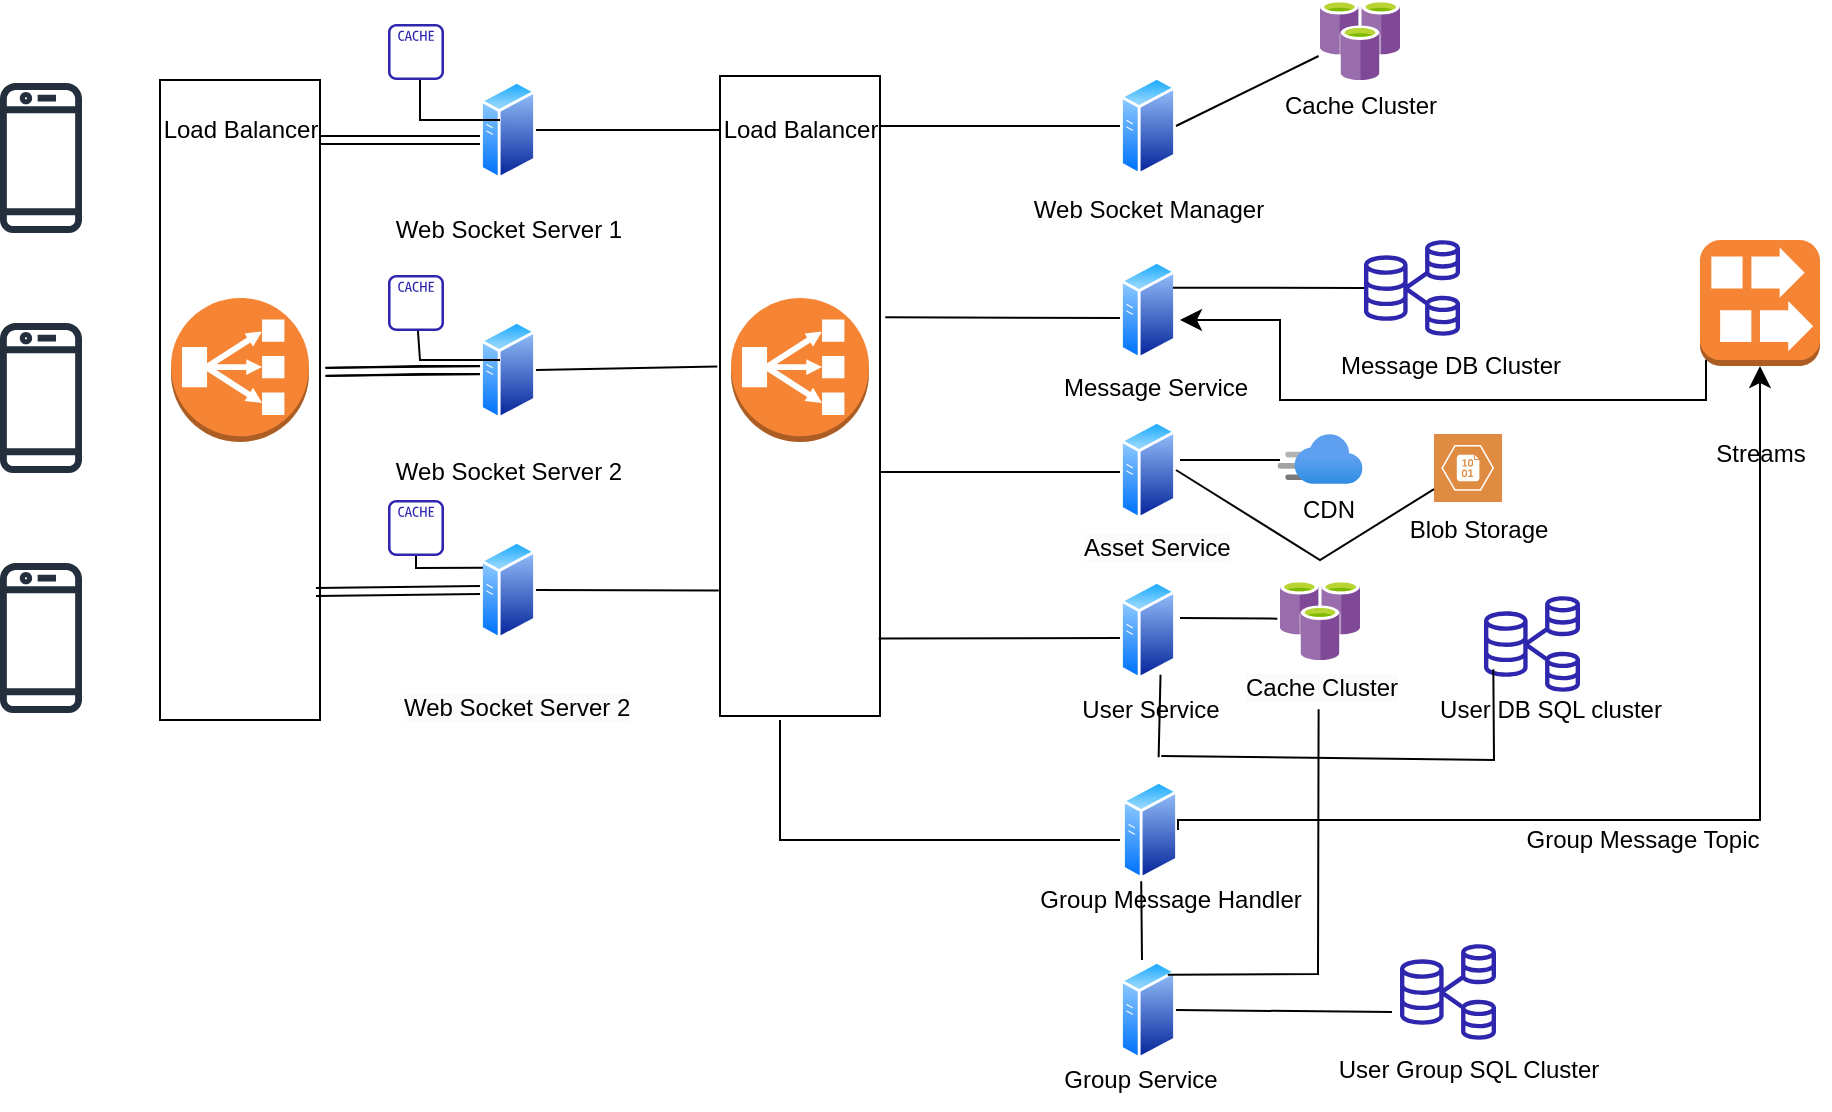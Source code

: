 <mxfile version="20.8.23" type="device"><diagram name="Page-1" id="G6wXpn4AYg79h1xgHuey"><mxGraphModel dx="794" dy="430" grid="1" gridSize="10" guides="1" tooltips="1" connect="1" arrows="1" fold="1" page="1" pageScale="1" pageWidth="850" pageHeight="1100" math="0" shadow="0"><root><mxCell id="0"/><mxCell id="1" parent="0"/><mxCell id="rTha-G-mv7_TyrES1liU-1" value="" style="sketch=0;outlineConnect=0;fontColor=#232F3E;gradientColor=none;fillColor=#232F3D;strokeColor=none;dashed=0;verticalLabelPosition=bottom;verticalAlign=top;align=center;html=1;fontSize=12;fontStyle=0;aspect=fixed;pointerEvents=1;shape=mxgraph.aws4.mobile_client;" vertex="1" parent="1"><mxGeometry x="40" y="40" width="41" height="78" as="geometry"/></mxCell><mxCell id="rTha-G-mv7_TyrES1liU-2" value="" style="sketch=0;outlineConnect=0;fontColor=#232F3E;gradientColor=none;fillColor=#232F3D;strokeColor=none;dashed=0;verticalLabelPosition=bottom;verticalAlign=top;align=center;html=1;fontSize=12;fontStyle=0;aspect=fixed;pointerEvents=1;shape=mxgraph.aws4.mobile_client;" vertex="1" parent="1"><mxGeometry x="40" y="280" width="41" height="78" as="geometry"/></mxCell><mxCell id="rTha-G-mv7_TyrES1liU-3" value="" style="sketch=0;outlineConnect=0;fontColor=#232F3E;gradientColor=none;fillColor=#232F3D;strokeColor=none;dashed=0;verticalLabelPosition=bottom;verticalAlign=top;align=center;html=1;fontSize=12;fontStyle=0;aspect=fixed;pointerEvents=1;shape=mxgraph.aws4.mobile_client;" vertex="1" parent="1"><mxGeometry x="40" y="160" width="41" height="78" as="geometry"/></mxCell><mxCell id="rTha-G-mv7_TyrES1liU-4" value="" style="rounded=0;whiteSpace=wrap;html=1;" vertex="1" parent="1"><mxGeometry x="120" y="40" width="80" height="320" as="geometry"/></mxCell><mxCell id="rTha-G-mv7_TyrES1liU-6" value="Load Balancer" style="text;html=1;align=center;verticalAlign=middle;resizable=0;points=[];autosize=1;strokeColor=none;fillColor=none;" vertex="1" parent="1"><mxGeometry x="110" y="50" width="100" height="30" as="geometry"/></mxCell><mxCell id="rTha-G-mv7_TyrES1liU-7" value="" style="aspect=fixed;perimeter=ellipsePerimeter;html=1;align=center;shadow=0;dashed=0;spacingTop=3;image;image=img/lib/active_directory/generic_server.svg;" vertex="1" parent="1"><mxGeometry x="280" y="40" width="28.0" height="50" as="geometry"/></mxCell><mxCell id="rTha-G-mv7_TyrES1liU-10" value="" style="aspect=fixed;perimeter=ellipsePerimeter;html=1;align=center;shadow=0;dashed=0;spacingTop=3;image;image=img/lib/active_directory/generic_server.svg;" vertex="1" parent="1"><mxGeometry x="280" y="160" width="28.0" height="50" as="geometry"/></mxCell><mxCell id="rTha-G-mv7_TyrES1liU-11" value="" style="aspect=fixed;perimeter=ellipsePerimeter;html=1;align=center;shadow=0;dashed=0;spacingTop=3;image;image=img/lib/active_directory/generic_server.svg;" vertex="1" parent="1"><mxGeometry x="280" y="270" width="28.0" height="50" as="geometry"/></mxCell><mxCell id="rTha-G-mv7_TyrES1liU-13" value="" style="shape=link;html=1;rounded=0;" edge="1" parent="1"><mxGeometry width="100" relative="1" as="geometry"><mxPoint x="200" y="70" as="sourcePoint"/><mxPoint x="280" y="70" as="targetPoint"/><Array as="points"/></mxGeometry></mxCell><mxCell id="rTha-G-mv7_TyrES1liU-16" value="" style="shape=link;html=1;rounded=0;exitX=1.033;exitY=0.456;exitDx=0;exitDy=0;exitPerimeter=0;" edge="1" parent="1" source="rTha-G-mv7_TyrES1liU-4" target="rTha-G-mv7_TyrES1liU-10"><mxGeometry width="100" relative="1" as="geometry"><mxPoint x="210" y="80" as="sourcePoint"/><mxPoint x="290" y="80" as="targetPoint"/><Array as="points"/></mxGeometry></mxCell><mxCell id="rTha-G-mv7_TyrES1liU-19" value="" style="rounded=0;whiteSpace=wrap;html=1;" vertex="1" parent="1"><mxGeometry x="400" y="38" width="80" height="320" as="geometry"/></mxCell><mxCell id="rTha-G-mv7_TyrES1liU-17" value="" style="shape=link;html=1;rounded=0;exitX=1.033;exitY=0.456;exitDx=0;exitDy=0;exitPerimeter=0;" edge="1" parent="1"><mxGeometry width="100" relative="1" as="geometry"><mxPoint x="203" y="186" as="sourcePoint"/><mxPoint x="280" y="185" as="targetPoint"/><Array as="points"><mxPoint x="250" y="185"/></Array></mxGeometry></mxCell><mxCell id="rTha-G-mv7_TyrES1liU-18" value="" style="shape=link;html=1;rounded=0;exitX=0.975;exitY=0.8;exitDx=0;exitDy=0;exitPerimeter=0;entryX=0;entryY=0.5;entryDx=0;entryDy=0;" edge="1" parent="1" source="rTha-G-mv7_TyrES1liU-4" target="rTha-G-mv7_TyrES1liU-11"><mxGeometry width="100" relative="1" as="geometry"><mxPoint x="213" y="196" as="sourcePoint"/><mxPoint x="280" y="305" as="targetPoint"/><Array as="points"/></mxGeometry></mxCell><mxCell id="rTha-G-mv7_TyrES1liU-20" value="" style="outlineConnect=0;dashed=0;verticalLabelPosition=bottom;verticalAlign=top;align=center;html=1;shape=mxgraph.aws3.classic_load_balancer;fillColor=#F58534;gradientColor=none;" vertex="1" parent="1"><mxGeometry x="125.5" y="149" width="69" height="72" as="geometry"/></mxCell><mxCell id="rTha-G-mv7_TyrES1liU-5" value="" style="outlineConnect=0;dashed=0;verticalLabelPosition=bottom;verticalAlign=top;align=center;html=1;shape=mxgraph.aws3.classic_load_balancer;fillColor=#F58534;gradientColor=none;" vertex="1" parent="1"><mxGeometry x="405.5" y="149" width="69" height="72" as="geometry"/></mxCell><mxCell id="rTha-G-mv7_TyrES1liU-21" value="" style="endArrow=none;html=1;rounded=0;exitX=1;exitY=0.5;exitDx=0;exitDy=0;" edge="1" parent="1" source="rTha-G-mv7_TyrES1liU-7"><mxGeometry width="50" height="50" relative="1" as="geometry"><mxPoint x="380" y="250" as="sourcePoint"/><mxPoint x="400" y="65" as="targetPoint"/></mxGeometry></mxCell><mxCell id="rTha-G-mv7_TyrES1liU-23" value="" style="endArrow=none;html=1;rounded=0;exitX=1;exitY=0.5;exitDx=0;exitDy=0;entryX=-0.017;entryY=0.454;entryDx=0;entryDy=0;entryPerimeter=0;" edge="1" parent="1" source="rTha-G-mv7_TyrES1liU-10" target="rTha-G-mv7_TyrES1liU-19"><mxGeometry width="50" height="50" relative="1" as="geometry"><mxPoint x="318" y="75" as="sourcePoint"/><mxPoint x="410" y="75" as="targetPoint"/></mxGeometry></mxCell><mxCell id="rTha-G-mv7_TyrES1liU-24" value="" style="endArrow=none;html=1;rounded=0;exitX=1;exitY=0.5;exitDx=0;exitDy=0;entryX=-0.008;entryY=0.804;entryDx=0;entryDy=0;entryPerimeter=0;" edge="1" parent="1" source="rTha-G-mv7_TyrES1liU-11" target="rTha-G-mv7_TyrES1liU-19"><mxGeometry width="50" height="50" relative="1" as="geometry"><mxPoint x="318" y="195" as="sourcePoint"/><mxPoint x="409" y="193" as="targetPoint"/></mxGeometry></mxCell><mxCell id="rTha-G-mv7_TyrES1liU-25" value="Load Balancer" style="text;html=1;align=center;verticalAlign=middle;resizable=0;points=[];autosize=1;strokeColor=none;fillColor=none;" vertex="1" parent="1"><mxGeometry x="390" y="50" width="100" height="30" as="geometry"/></mxCell><mxCell id="rTha-G-mv7_TyrES1liU-26" value="Web Socket Server 1" style="text;html=1;align=center;verticalAlign=middle;resizable=0;points=[];autosize=1;strokeColor=none;fillColor=none;" vertex="1" parent="1"><mxGeometry x="224" y="100" width="140" height="30" as="geometry"/></mxCell><mxCell id="rTha-G-mv7_TyrES1liU-27" value="Web Socket Server 2" style="text;html=1;align=center;verticalAlign=middle;resizable=0;points=[];autosize=1;strokeColor=none;fillColor=none;" vertex="1" parent="1"><mxGeometry x="224" y="221" width="140" height="30" as="geometry"/></mxCell><mxCell id="rTha-G-mv7_TyrES1liU-28" value="&lt;span style=&quot;color: rgb(0, 0, 0); font-family: Helvetica; font-size: 12px; font-style: normal; font-variant-ligatures: normal; font-variant-caps: normal; font-weight: 400; letter-spacing: normal; orphans: 2; text-align: center; text-indent: 0px; text-transform: none; widows: 2; word-spacing: 0px; -webkit-text-stroke-width: 0px; background-color: rgb(251, 251, 251); text-decoration-thickness: initial; text-decoration-style: initial; text-decoration-color: initial; float: none; display: inline !important;&quot;&gt;Web Socket Server 2&lt;/span&gt;" style="text;whiteSpace=wrap;html=1;" vertex="1" parent="1"><mxGeometry x="240" y="340" width="140" height="40" as="geometry"/></mxCell><mxCell id="rTha-G-mv7_TyrES1liU-29" value="" style="aspect=fixed;perimeter=ellipsePerimeter;html=1;align=center;shadow=0;dashed=0;spacingTop=3;image;image=img/lib/active_directory/generic_server.svg;" vertex="1" parent="1"><mxGeometry x="600" y="38" width="28.0" height="50" as="geometry"/></mxCell><mxCell id="rTha-G-mv7_TyrES1liU-31" value="Web Socket Manager" style="text;html=1;align=center;verticalAlign=middle;resizable=0;points=[];autosize=1;strokeColor=none;fillColor=none;" vertex="1" parent="1"><mxGeometry x="544" y="90" width="140" height="30" as="geometry"/></mxCell><mxCell id="rTha-G-mv7_TyrES1liU-32" value="" style="aspect=fixed;perimeter=ellipsePerimeter;html=1;align=center;shadow=0;dashed=0;spacingTop=3;image;image=img/lib/active_directory/generic_server.svg;" vertex="1" parent="1"><mxGeometry x="600" y="130" width="28.0" height="50" as="geometry"/></mxCell><mxCell id="rTha-G-mv7_TyrES1liU-33" value="" style="aspect=fixed;perimeter=ellipsePerimeter;html=1;align=center;shadow=0;dashed=0;spacingTop=3;image;image=img/lib/active_directory/generic_server.svg;" vertex="1" parent="1"><mxGeometry x="600" y="210" width="28.0" height="50" as="geometry"/></mxCell><mxCell id="rTha-G-mv7_TyrES1liU-34" value="" style="aspect=fixed;perimeter=ellipsePerimeter;html=1;align=center;shadow=0;dashed=0;spacingTop=3;image;image=img/lib/active_directory/generic_server.svg;" vertex="1" parent="1"><mxGeometry x="600" y="290" width="28.0" height="50" as="geometry"/></mxCell><mxCell id="rTha-G-mv7_TyrES1liU-35" value="&lt;div style=&quot;text-align: center;&quot;&gt;&lt;span style=&quot;background-color: initial;&quot;&gt;Message Service&lt;/span&gt;&lt;/div&gt;" style="text;whiteSpace=wrap;html=1;" vertex="1" parent="1"><mxGeometry x="570" y="180" width="100" height="30" as="geometry"/></mxCell><mxCell id="rTha-G-mv7_TyrES1liU-36" value="&lt;span style=&quot;color: rgb(0, 0, 0); font-family: Helvetica; font-size: 12px; font-style: normal; font-variant-ligatures: normal; font-variant-caps: normal; font-weight: 400; letter-spacing: normal; orphans: 2; text-align: center; text-indent: 0px; text-transform: none; widows: 2; word-spacing: 0px; -webkit-text-stroke-width: 0px; background-color: rgb(251, 251, 251); text-decoration-thickness: initial; text-decoration-style: initial; text-decoration-color: initial; float: none; display: inline !important;&quot;&gt;Asset Service&lt;/span&gt;" style="text;whiteSpace=wrap;html=1;" vertex="1" parent="1"><mxGeometry x="580" y="260" width="90" height="30" as="geometry"/></mxCell><mxCell id="rTha-G-mv7_TyrES1liU-37" value="User Service" style="text;html=1;align=center;verticalAlign=middle;resizable=0;points=[];autosize=1;strokeColor=none;fillColor=none;" vertex="1" parent="1"><mxGeometry x="570" y="340" width="90" height="30" as="geometry"/></mxCell><mxCell id="rTha-G-mv7_TyrES1liU-38" value="" style="endArrow=none;html=1;rounded=0;exitX=1;exitY=0.5;exitDx=0;exitDy=0;" edge="1" parent="1"><mxGeometry width="50" height="50" relative="1" as="geometry"><mxPoint x="308" y="65" as="sourcePoint"/><mxPoint x="400" y="65" as="targetPoint"/></mxGeometry></mxCell><mxCell id="rTha-G-mv7_TyrES1liU-39" value="" style="endArrow=none;html=1;rounded=0;entryX=0;entryY=0.5;entryDx=0;entryDy=0;" edge="1" parent="1" target="rTha-G-mv7_TyrES1liU-29"><mxGeometry width="50" height="50" relative="1" as="geometry"><mxPoint x="480" y="63" as="sourcePoint"/><mxPoint x="420" y="200" as="targetPoint"/></mxGeometry></mxCell><mxCell id="rTha-G-mv7_TyrES1liU-40" value="" style="endArrow=none;html=1;rounded=0;exitX=1.033;exitY=0.377;exitDx=0;exitDy=0;exitPerimeter=0;" edge="1" parent="1" source="rTha-G-mv7_TyrES1liU-19"><mxGeometry width="50" height="50" relative="1" as="geometry"><mxPoint x="490" y="73" as="sourcePoint"/><mxPoint x="600" y="159" as="targetPoint"/></mxGeometry></mxCell><mxCell id="rTha-G-mv7_TyrES1liU-42" value="" style="endArrow=none;html=1;rounded=0;" edge="1" parent="1"><mxGeometry width="50" height="50" relative="1" as="geometry"><mxPoint x="480" y="236" as="sourcePoint"/><mxPoint x="600" y="236" as="targetPoint"/></mxGeometry></mxCell><mxCell id="rTha-G-mv7_TyrES1liU-43" value="" style="endArrow=none;html=1;rounded=0;exitX=0.992;exitY=0.879;exitDx=0;exitDy=0;exitPerimeter=0;" edge="1" parent="1" source="rTha-G-mv7_TyrES1liU-19"><mxGeometry width="50" height="50" relative="1" as="geometry"><mxPoint x="494" y="246" as="sourcePoint"/><mxPoint x="600" y="319" as="targetPoint"/></mxGeometry></mxCell><mxCell id="rTha-G-mv7_TyrES1liU-44" value="" style="aspect=fixed;perimeter=ellipsePerimeter;html=1;align=center;shadow=0;dashed=0;spacingTop=3;image;image=img/lib/active_directory/generic_server.svg;" vertex="1" parent="1"><mxGeometry x="601" y="390" width="28.0" height="50" as="geometry"/></mxCell><mxCell id="rTha-G-mv7_TyrES1liU-47" value="" style="aspect=fixed;perimeter=ellipsePerimeter;html=1;align=center;shadow=0;dashed=0;spacingTop=3;image;image=img/lib/active_directory/generic_server.svg;" vertex="1" parent="1"><mxGeometry x="600" y="480" width="28.0" height="50" as="geometry"/></mxCell><mxCell id="rTha-G-mv7_TyrES1liU-48" value="Group Message Handler" style="text;html=1;align=center;verticalAlign=middle;resizable=0;points=[];autosize=1;strokeColor=none;fillColor=none;" vertex="1" parent="1"><mxGeometry x="550" y="435" width="150" height="30" as="geometry"/></mxCell><mxCell id="rTha-G-mv7_TyrES1liU-49" value="Group Service" style="text;html=1;align=center;verticalAlign=middle;resizable=0;points=[];autosize=1;strokeColor=none;fillColor=none;" vertex="1" parent="1"><mxGeometry x="560" y="525" width="100" height="30" as="geometry"/></mxCell><mxCell id="rTha-G-mv7_TyrES1liU-50" value="" style="sketch=0;aspect=fixed;html=1;points=[];align=center;image;fontSize=12;image=img/lib/mscae/Azure_Cache_for_Redis.svg;" vertex="1" parent="1"><mxGeometry x="700" width="40" height="40" as="geometry"/></mxCell><mxCell id="rTha-G-mv7_TyrES1liU-51" value="Cache Cluster" style="text;html=1;align=center;verticalAlign=middle;resizable=0;points=[];autosize=1;strokeColor=none;fillColor=none;" vertex="1" parent="1"><mxGeometry x="670" y="38" width="100" height="30" as="geometry"/></mxCell><mxCell id="rTha-G-mv7_TyrES1liU-52" value="" style="sketch=0;aspect=fixed;html=1;points=[];align=center;image;fontSize=12;image=img/lib/mscae/Azure_Cache_for_Redis.svg;" vertex="1" parent="1"><mxGeometry x="680" y="290" width="40" height="40" as="geometry"/></mxCell><mxCell id="rTha-G-mv7_TyrES1liU-53" value="&lt;span style=&quot;color: rgb(0, 0, 0); font-family: Helvetica; font-size: 12px; font-style: normal; font-variant-ligatures: normal; font-variant-caps: normal; font-weight: 400; letter-spacing: normal; orphans: 2; text-align: center; text-indent: 0px; text-transform: none; widows: 2; word-spacing: 0px; -webkit-text-stroke-width: 0px; background-color: rgb(251, 251, 251); text-decoration-thickness: initial; text-decoration-style: initial; text-decoration-color: initial; float: none; display: inline !important;&quot;&gt;Cache Cluster&lt;/span&gt;" style="text;whiteSpace=wrap;html=1;" vertex="1" parent="1"><mxGeometry x="661" y="330" width="96" height="16" as="geometry"/></mxCell><mxCell id="rTha-G-mv7_TyrES1liU-54" value="" style="sketch=0;outlineConnect=0;fontColor=#232F3E;gradientColor=none;fillColor=#2E27AD;strokeColor=none;dashed=0;verticalLabelPosition=bottom;verticalAlign=top;align=center;html=1;fontSize=12;fontStyle=0;aspect=fixed;pointerEvents=1;shape=mxgraph.aws4.rds_multi_az_db_cluster;" vertex="1" parent="1"><mxGeometry x="782" y="298" width="48" height="48" as="geometry"/></mxCell><mxCell id="rTha-G-mv7_TyrES1liU-55" value="User DB SQL cluster" style="text;html=1;align=center;verticalAlign=middle;resizable=0;points=[];autosize=1;strokeColor=none;fillColor=none;" vertex="1" parent="1"><mxGeometry x="750" y="340" width="130" height="30" as="geometry"/></mxCell><mxCell id="rTha-G-mv7_TyrES1liU-56" value="" style="sketch=0;outlineConnect=0;fontColor=#232F3E;gradientColor=none;fillColor=#2E27AD;strokeColor=none;dashed=0;verticalLabelPosition=bottom;verticalAlign=top;align=center;html=1;fontSize=12;fontStyle=0;aspect=fixed;pointerEvents=1;shape=mxgraph.aws4.rds_multi_az_db_cluster;" vertex="1" parent="1"><mxGeometry x="740" y="472" width="48" height="48" as="geometry"/></mxCell><mxCell id="rTha-G-mv7_TyrES1liU-57" value="User Group SQL Cluster" style="text;html=1;align=center;verticalAlign=middle;resizable=0;points=[];autosize=1;strokeColor=none;fillColor=none;" vertex="1" parent="1"><mxGeometry x="699" y="520" width="150" height="30" as="geometry"/></mxCell><mxCell id="rTha-G-mv7_TyrES1liU-58" value="" style="sketch=0;outlineConnect=0;fontColor=#232F3E;gradientColor=none;fillColor=#2E27AD;strokeColor=none;dashed=0;verticalLabelPosition=bottom;verticalAlign=top;align=center;html=1;fontSize=12;fontStyle=0;aspect=fixed;pointerEvents=1;shape=mxgraph.aws4.rds_multi_az_db_cluster;" vertex="1" parent="1"><mxGeometry x="722" y="120" width="48" height="48" as="geometry"/></mxCell><mxCell id="rTha-G-mv7_TyrES1liU-59" value="Message DB Cluster" style="text;html=1;align=center;verticalAlign=middle;resizable=0;points=[];autosize=1;strokeColor=none;fillColor=none;" vertex="1" parent="1"><mxGeometry x="700" y="168" width="130" height="30" as="geometry"/></mxCell><mxCell id="rTha-G-mv7_TyrES1liU-60" value="" style="outlineConnect=0;dashed=0;verticalLabelPosition=bottom;verticalAlign=top;align=center;html=1;shape=mxgraph.aws3.kinesis_streams;fillColor=#F58534;gradientColor=none;" vertex="1" parent="1"><mxGeometry x="890" y="120" width="60" height="63" as="geometry"/></mxCell><mxCell id="rTha-G-mv7_TyrES1liU-61" value="" style="sketch=0;pointerEvents=1;shadow=0;dashed=0;html=1;strokeColor=none;fillColor=#DF8C42;labelPosition=center;verticalLabelPosition=bottom;verticalAlign=top;align=center;outlineConnect=0;shape=mxgraph.veeam2.azure_blob;" vertex="1" parent="1"><mxGeometry x="757" y="217" width="34" height="34" as="geometry"/></mxCell><mxCell id="rTha-G-mv7_TyrES1liU-62" value="" style="aspect=fixed;html=1;points=[];align=center;image;fontSize=12;image=img/lib/azure2/app_services/CDN_Profiles.svg;" vertex="1" parent="1"><mxGeometry x="678.75" y="217" width="42.5" height="25" as="geometry"/></mxCell><mxCell id="rTha-G-mv7_TyrES1liU-63" value="CDN" style="text;html=1;align=center;verticalAlign=middle;resizable=0;points=[];autosize=1;strokeColor=none;fillColor=none;" vertex="1" parent="1"><mxGeometry x="678.75" y="240" width="50" height="30" as="geometry"/></mxCell><mxCell id="rTha-G-mv7_TyrES1liU-64" value="Blob Storage" style="text;html=1;align=center;verticalAlign=middle;resizable=0;points=[];autosize=1;strokeColor=none;fillColor=none;" vertex="1" parent="1"><mxGeometry x="734" y="250" width="90" height="30" as="geometry"/></mxCell><mxCell id="rTha-G-mv7_TyrES1liU-65" value="" style="endArrow=none;html=1;rounded=0;exitX=1;exitY=0.5;exitDx=0;exitDy=0;entryX=-0.017;entryY=0.7;entryDx=0;entryDy=0;entryPerimeter=0;" edge="1" parent="1" source="rTha-G-mv7_TyrES1liU-29" target="rTha-G-mv7_TyrES1liU-50"><mxGeometry width="50" height="50" relative="1" as="geometry"><mxPoint x="540" y="200" as="sourcePoint"/><mxPoint x="604" y="10" as="targetPoint"/></mxGeometry></mxCell><mxCell id="rTha-G-mv7_TyrES1liU-66" value="" style="endArrow=none;html=1;rounded=0;exitX=1;exitY=0.25;exitDx=0;exitDy=0;" edge="1" parent="1" source="rTha-G-mv7_TyrES1liU-32" target="rTha-G-mv7_TyrES1liU-58"><mxGeometry width="50" height="50" relative="1" as="geometry"><mxPoint x="540" y="200" as="sourcePoint"/><mxPoint x="590" y="150" as="targetPoint"/></mxGeometry></mxCell><mxCell id="rTha-G-mv7_TyrES1liU-68" value="" style="edgeStyle=segmentEdgeStyle;endArrow=classic;html=1;curved=0;rounded=0;endSize=8;startSize=8;exitX=0.05;exitY=0.95;exitDx=0;exitDy=0;exitPerimeter=0;" edge="1" parent="1" source="rTha-G-mv7_TyrES1liU-60"><mxGeometry width="50" height="50" relative="1" as="geometry"><mxPoint x="540" y="200" as="sourcePoint"/><mxPoint x="630" y="160" as="targetPoint"/><Array as="points"><mxPoint x="893" y="200"/><mxPoint x="680" y="200"/><mxPoint x="680" y="160"/><mxPoint x="630" y="160"/></Array></mxGeometry></mxCell><mxCell id="rTha-G-mv7_TyrES1liU-70" value="" style="edgeStyle=elbowEdgeStyle;elbow=vertical;endArrow=classic;html=1;curved=0;rounded=0;endSize=8;startSize=8;exitX=1;exitY=0.5;exitDx=0;exitDy=0;entryX=0.5;entryY=1;entryDx=0;entryDy=0;entryPerimeter=0;" edge="1" parent="1" source="rTha-G-mv7_TyrES1liU-44" target="rTha-G-mv7_TyrES1liU-60"><mxGeometry width="50" height="50" relative="1" as="geometry"><mxPoint x="540" y="320" as="sourcePoint"/><mxPoint x="590" y="270" as="targetPoint"/><Array as="points"><mxPoint x="800" y="410"/></Array></mxGeometry></mxCell><mxCell id="rTha-G-mv7_TyrES1liU-72" value="" style="endArrow=none;html=1;rounded=0;" edge="1" parent="1"><mxGeometry width="50" height="50" relative="1" as="geometry"><mxPoint x="430" y="360" as="sourcePoint"/><mxPoint x="600" y="420" as="targetPoint"/><Array as="points"><mxPoint x="430" y="420"/></Array></mxGeometry></mxCell><mxCell id="rTha-G-mv7_TyrES1liU-73" value="" style="endArrow=none;html=1;rounded=0;entryX=0.404;entryY=0.189;entryDx=0;entryDy=0;entryPerimeter=0;" edge="1" parent="1" target="rTha-G-mv7_TyrES1liU-48"><mxGeometry width="50" height="50" relative="1" as="geometry"><mxPoint x="611" y="480" as="sourcePoint"/><mxPoint x="590" y="370" as="targetPoint"/></mxGeometry></mxCell><mxCell id="rTha-G-mv7_TyrES1liU-78" value="" style="endArrow=none;html=1;rounded=0;exitX=1;exitY=0.5;exitDx=0;exitDy=0;entryX=-0.083;entryY=0.709;entryDx=0;entryDy=0;entryPerimeter=0;" edge="1" parent="1" source="rTha-G-mv7_TyrES1liU-47" target="rTha-G-mv7_TyrES1liU-56"><mxGeometry width="50" height="50" relative="1" as="geometry"><mxPoint x="540" y="420" as="sourcePoint"/><mxPoint x="590" y="370" as="targetPoint"/></mxGeometry></mxCell><mxCell id="rTha-G-mv7_TyrES1liU-79" value="" style="endArrow=none;html=1;rounded=0;" edge="1" parent="1"><mxGeometry width="50" height="50" relative="1" as="geometry"><mxPoint x="630" y="230" as="sourcePoint"/><mxPoint x="680" y="230" as="targetPoint"/></mxGeometry></mxCell><mxCell id="rTha-G-mv7_TyrES1liU-80" value="" style="endArrow=none;html=1;rounded=0;exitX=1;exitY=0.5;exitDx=0;exitDy=0;" edge="1" parent="1" source="rTha-G-mv7_TyrES1liU-33" target="rTha-G-mv7_TyrES1liU-61"><mxGeometry width="50" height="50" relative="1" as="geometry"><mxPoint x="540" y="270" as="sourcePoint"/><mxPoint x="590" y="220" as="targetPoint"/><Array as="points"><mxPoint x="700" y="280"/></Array></mxGeometry></mxCell><mxCell id="rTha-G-mv7_TyrES1liU-81" value="" style="endArrow=none;html=1;rounded=0;entryX=-0.033;entryY=0.483;entryDx=0;entryDy=0;entryPerimeter=0;" edge="1" parent="1" target="rTha-G-mv7_TyrES1liU-52"><mxGeometry width="50" height="50" relative="1" as="geometry"><mxPoint x="630" y="309" as="sourcePoint"/><mxPoint x="590" y="220" as="targetPoint"/></mxGeometry></mxCell><mxCell id="rTha-G-mv7_TyrES1liU-82" value="" style="endArrow=none;html=1;rounded=0;entryX=0.282;entryY=-0.178;entryDx=0;entryDy=0;entryPerimeter=0;exitX=0.563;exitY=1.267;exitDx=0;exitDy=0;exitPerimeter=0;" edge="1" parent="1" source="rTha-G-mv7_TyrES1liU-37" target="rTha-G-mv7_TyrES1liU-55"><mxGeometry width="50" height="50" relative="1" as="geometry"><mxPoint x="540" y="270" as="sourcePoint"/><mxPoint x="590" y="220" as="targetPoint"/><Array as="points"><mxPoint x="787" y="380"/></Array></mxGeometry></mxCell><mxCell id="rTha-G-mv7_TyrES1liU-83" value="" style="endArrow=none;html=1;rounded=0;exitX=0.548;exitY=1.289;exitDx=0;exitDy=0;exitPerimeter=0;entryX=0.75;entryY=1;entryDx=0;entryDy=0;" edge="1" parent="1" source="rTha-G-mv7_TyrES1liU-37" target="rTha-G-mv7_TyrES1liU-34"><mxGeometry width="50" height="50" relative="1" as="geometry"><mxPoint x="540" y="270" as="sourcePoint"/><mxPoint x="590" y="220" as="targetPoint"/></mxGeometry></mxCell><mxCell id="rTha-G-mv7_TyrES1liU-84" value="" style="endArrow=none;html=1;rounded=0;exitX=1;exitY=0;exitDx=0;exitDy=0;entryX=0.399;entryY=1.542;entryDx=0;entryDy=0;entryPerimeter=0;" edge="1" parent="1" source="rTha-G-mv7_TyrES1liU-47" target="rTha-G-mv7_TyrES1liU-53"><mxGeometry width="50" height="50" relative="1" as="geometry"><mxPoint x="540" y="420" as="sourcePoint"/><mxPoint x="590" y="370" as="targetPoint"/><Array as="points"><mxPoint x="699" y="487"/></Array></mxGeometry></mxCell><mxCell id="rTha-G-mv7_TyrES1liU-85" value="" style="sketch=0;outlineConnect=0;fontColor=#232F3E;gradientColor=none;fillColor=#2E27AD;strokeColor=none;dashed=0;verticalLabelPosition=bottom;verticalAlign=top;align=center;html=1;fontSize=12;fontStyle=0;aspect=fixed;pointerEvents=1;shape=mxgraph.aws4.cache_node;" vertex="1" parent="1"><mxGeometry x="234" y="12" width="28" height="28" as="geometry"/></mxCell><mxCell id="rTha-G-mv7_TyrES1liU-86" value="" style="sketch=0;outlineConnect=0;fontColor=#232F3E;gradientColor=none;fillColor=#2E27AD;strokeColor=none;dashed=0;verticalLabelPosition=bottom;verticalAlign=top;align=center;html=1;fontSize=12;fontStyle=0;aspect=fixed;pointerEvents=1;shape=mxgraph.aws4.cache_node;" vertex="1" parent="1"><mxGeometry x="234" y="137.5" width="28" height="28" as="geometry"/></mxCell><mxCell id="rTha-G-mv7_TyrES1liU-87" value="" style="sketch=0;outlineConnect=0;fontColor=#232F3E;gradientColor=none;fillColor=#2E27AD;strokeColor=none;dashed=0;verticalLabelPosition=bottom;verticalAlign=top;align=center;html=1;fontSize=12;fontStyle=0;aspect=fixed;pointerEvents=1;shape=mxgraph.aws4.cache_node;" vertex="1" parent="1"><mxGeometry x="234" y="250" width="28" height="28" as="geometry"/></mxCell><mxCell id="rTha-G-mv7_TyrES1liU-88" value="" style="endArrow=none;html=1;rounded=0;" edge="1" parent="1"><mxGeometry width="50" height="50" relative="1" as="geometry"><mxPoint x="250" y="40" as="sourcePoint"/><mxPoint x="290" y="60" as="targetPoint"/><Array as="points"><mxPoint x="250" y="60"/></Array></mxGeometry></mxCell><mxCell id="rTha-G-mv7_TyrES1liU-89" value="" style="endArrow=none;html=1;rounded=0;" edge="1" parent="1"><mxGeometry width="50" height="50" relative="1" as="geometry"><mxPoint x="250" y="40" as="sourcePoint"/><mxPoint x="290" y="60" as="targetPoint"/><Array as="points"><mxPoint x="250" y="60"/></Array></mxGeometry></mxCell><mxCell id="rTha-G-mv7_TyrES1liU-90" value="" style="endArrow=none;html=1;rounded=0;" edge="1" parent="1" source="rTha-G-mv7_TyrES1liU-86"><mxGeometry width="50" height="50" relative="1" as="geometry"><mxPoint x="380" y="210" as="sourcePoint"/><mxPoint x="290" y="180" as="targetPoint"/><Array as="points"><mxPoint x="250" y="180"/></Array></mxGeometry></mxCell><mxCell id="rTha-G-mv7_TyrES1liU-91" value="" style="endArrow=none;html=1;rounded=0;entryX=0;entryY=0.25;entryDx=0;entryDy=0;" edge="1" parent="1" source="rTha-G-mv7_TyrES1liU-87" target="rTha-G-mv7_TyrES1liU-11"><mxGeometry width="50" height="50" relative="1" as="geometry"><mxPoint x="380" y="210" as="sourcePoint"/><mxPoint x="430" y="160" as="targetPoint"/><Array as="points"><mxPoint x="248" y="284"/></Array></mxGeometry></mxCell><mxCell id="rTha-G-mv7_TyrES1liU-92" value="Streams" style="text;html=1;align=center;verticalAlign=middle;resizable=0;points=[];autosize=1;strokeColor=none;fillColor=none;" vertex="1" parent="1"><mxGeometry x="885" y="212" width="70" height="30" as="geometry"/></mxCell><mxCell id="rTha-G-mv7_TyrES1liU-94" value="Group Message Topic" style="text;html=1;align=center;verticalAlign=middle;resizable=0;points=[];autosize=1;strokeColor=none;fillColor=none;" vertex="1" parent="1"><mxGeometry x="791" y="405" width="140" height="30" as="geometry"/></mxCell></root></mxGraphModel></diagram></mxfile>